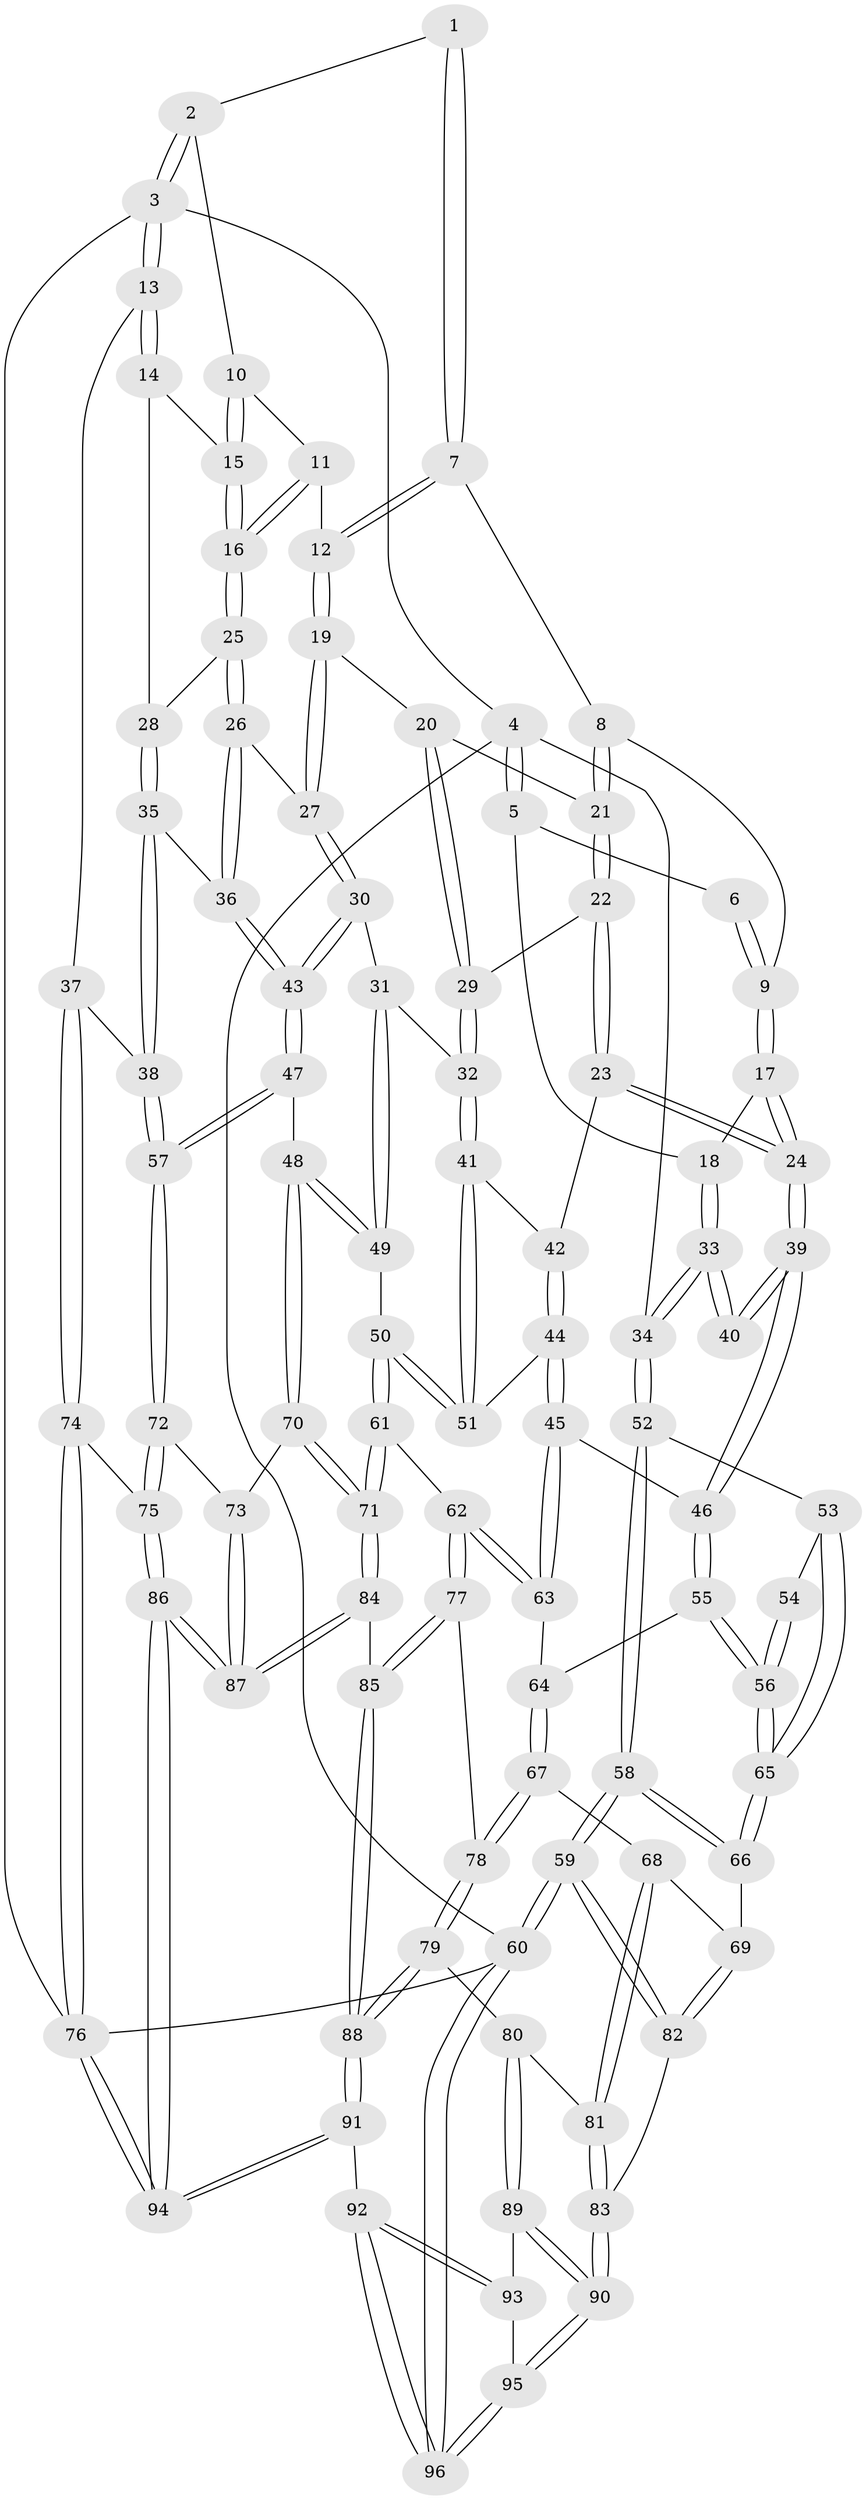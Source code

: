 // Generated by graph-tools (version 1.1) at 2025/38/03/09/25 02:38:34]
// undirected, 96 vertices, 237 edges
graph export_dot {
graph [start="1"]
  node [color=gray90,style=filled];
  1 [pos="+0.5737786917938493+0"];
  2 [pos="+0.890332047655385+0"];
  3 [pos="+1+0"];
  4 [pos="+0+0"];
  5 [pos="+0+0"];
  6 [pos="+0.231420915991902+0"];
  7 [pos="+0.5628764916841709+0"];
  8 [pos="+0.4178991417689247+0.10200622838226847"];
  9 [pos="+0.41298834247840654+0.10331732297918429"];
  10 [pos="+0.8315283916853009+0.02223040210373063"];
  11 [pos="+0.8108534673167557+0.04825665864183344"];
  12 [pos="+0.6327994543118473+0.10445165874717775"];
  13 [pos="+1+0.1251275845851532"];
  14 [pos="+0.9531950293557382+0.14583426447072326"];
  15 [pos="+0.8956138151341081+0.10601971031762385"];
  16 [pos="+0.7904198094302111+0.17933709928868685"];
  17 [pos="+0.32489709572774045+0.14106430488673974"];
  18 [pos="+0.3182784033737876+0.13505944173074044"];
  19 [pos="+0.6354177906536262+0.13080697590084475"];
  20 [pos="+0.5492108633219531+0.17789255311238425"];
  21 [pos="+0.4828850821460751+0.1752977892875821"];
  22 [pos="+0.4525554165773764+0.27870647156213957"];
  23 [pos="+0.40107913409279683+0.2956648698400132"];
  24 [pos="+0.3170404466799259+0.27978606870273537"];
  25 [pos="+0.7899119735499993+0.18068837990170644"];
  26 [pos="+0.706180668605418+0.2319705706706753"];
  27 [pos="+0.7033446905865152+0.23174227408558187"];
  28 [pos="+0.882750829388015+0.20390163810741124"];
  29 [pos="+0.5253596246796797+0.29152260667225505"];
  30 [pos="+0.6427527154894911+0.3099975361406457"];
  31 [pos="+0.632590578957919+0.3202963124535577"];
  32 [pos="+0.5844612504731608+0.3325447061508365"];
  33 [pos="+0.05770829806039342+0.18514690896952862"];
  34 [pos="+0+0.09345970792251469"];
  35 [pos="+0.8984670145232346+0.33786289374428"];
  36 [pos="+0.834447830358331+0.34488740297682774"];
  37 [pos="+1+0.3675021487055216"];
  38 [pos="+1+0.37895345971057076"];
  39 [pos="+0.2896007710282069+0.30457387566328087"];
  40 [pos="+0.27136179347384953+0.30251623318212906"];
  41 [pos="+0.5403743928522349+0.4098618797087296"];
  42 [pos="+0.4249644286896202+0.3415500566525867"];
  43 [pos="+0.7884596987615841+0.4181413320589677"];
  44 [pos="+0.4399980969878845+0.4698915066575103"];
  45 [pos="+0.4149018644115285+0.4875035028304845"];
  46 [pos="+0.2915326185016035+0.42407086844999864"];
  47 [pos="+0.7520514160102298+0.5057956522717276"];
  48 [pos="+0.7253107890550327+0.5073584033829045"];
  49 [pos="+0.7097371307640358+0.5006992153210437"];
  50 [pos="+0.5828696527780025+0.5119335868670131"];
  51 [pos="+0.5305138827677902+0.4509038310625062"];
  52 [pos="+0+0.27025071333381123"];
  53 [pos="+0+0.2839535843134345"];
  54 [pos="+0.13634848310763326+0.3685431017387773"];
  55 [pos="+0.22888033436519276+0.49845282050848616"];
  56 [pos="+0.17323569453468235+0.5194751713935872"];
  57 [pos="+0.8349502572803245+0.561328359347828"];
  58 [pos="+0+0.6502724877445529"];
  59 [pos="+0+0.7308350499548886"];
  60 [pos="+0+1"];
  61 [pos="+0.5341792136432563+0.6324083466926679"];
  62 [pos="+0.419079266549519+0.6487314082658655"];
  63 [pos="+0.40953496382153476+0.61080556796132"];
  64 [pos="+0.2395871096695052+0.5089048319673011"];
  65 [pos="+0.14373732008796966+0.5438002391623609"];
  66 [pos="+0.1408217839080279+0.5540213578228097"];
  67 [pos="+0.31959475380954305+0.6772214307294798"];
  68 [pos="+0.16473148354812664+0.6643208442343754"];
  69 [pos="+0.15644400907767875+0.6606156582051553"];
  70 [pos="+0.6472394753268191+0.6986829778317482"];
  71 [pos="+0.6353609925207698+0.7063456986409837"];
  72 [pos="+0.8703633220984578+0.6416875496801113"];
  73 [pos="+0.8306111416041427+0.6899950078258542"];
  74 [pos="+1+0.6576310124767322"];
  75 [pos="+0.9983790419346356+0.6671327566418515"];
  76 [pos="+1+1"];
  77 [pos="+0.38552770968932254+0.6968644554284082"];
  78 [pos="+0.38404053891406975+0.6978691347109331"];
  79 [pos="+0.34921120635099856+0.7925113015079259"];
  80 [pos="+0.3452798390812174+0.7960111931968472"];
  81 [pos="+0.2356848130202649+0.8009178339104963"];
  82 [pos="+0.04573083532971134+0.7684916036973062"];
  83 [pos="+0.13303538969261938+0.8915933871153455"];
  84 [pos="+0.6277517138995544+0.7940398792451901"];
  85 [pos="+0.5760381333617653+0.8458878330971141"];
  86 [pos="+0.8558810369575709+0.9437566315003586"];
  87 [pos="+0.8141261153163761+0.8696525148773343"];
  88 [pos="+0.5354918441095098+0.961319696604531"];
  89 [pos="+0.3146145425908445+0.8968943479774389"];
  90 [pos="+0.13995189070431213+0.9333632922709065"];
  91 [pos="+0.5358023282204314+1"];
  92 [pos="+0.48408008211052783+1"];
  93 [pos="+0.33177655389900357+0.9308440033011725"];
  94 [pos="+0.9761001203475438+1"];
  95 [pos="+0.11095242517313701+1"];
  96 [pos="+0.030283586836619792+1"];
  1 -- 2;
  1 -- 7;
  1 -- 7;
  2 -- 3;
  2 -- 3;
  2 -- 10;
  3 -- 4;
  3 -- 13;
  3 -- 13;
  3 -- 76;
  4 -- 5;
  4 -- 5;
  4 -- 34;
  4 -- 60;
  5 -- 6;
  5 -- 18;
  6 -- 9;
  6 -- 9;
  7 -- 8;
  7 -- 12;
  7 -- 12;
  8 -- 9;
  8 -- 21;
  8 -- 21;
  9 -- 17;
  9 -- 17;
  10 -- 11;
  10 -- 15;
  10 -- 15;
  11 -- 12;
  11 -- 16;
  11 -- 16;
  12 -- 19;
  12 -- 19;
  13 -- 14;
  13 -- 14;
  13 -- 37;
  14 -- 15;
  14 -- 28;
  15 -- 16;
  15 -- 16;
  16 -- 25;
  16 -- 25;
  17 -- 18;
  17 -- 24;
  17 -- 24;
  18 -- 33;
  18 -- 33;
  19 -- 20;
  19 -- 27;
  19 -- 27;
  20 -- 21;
  20 -- 29;
  20 -- 29;
  21 -- 22;
  21 -- 22;
  22 -- 23;
  22 -- 23;
  22 -- 29;
  23 -- 24;
  23 -- 24;
  23 -- 42;
  24 -- 39;
  24 -- 39;
  25 -- 26;
  25 -- 26;
  25 -- 28;
  26 -- 27;
  26 -- 36;
  26 -- 36;
  27 -- 30;
  27 -- 30;
  28 -- 35;
  28 -- 35;
  29 -- 32;
  29 -- 32;
  30 -- 31;
  30 -- 43;
  30 -- 43;
  31 -- 32;
  31 -- 49;
  31 -- 49;
  32 -- 41;
  32 -- 41;
  33 -- 34;
  33 -- 34;
  33 -- 40;
  33 -- 40;
  34 -- 52;
  34 -- 52;
  35 -- 36;
  35 -- 38;
  35 -- 38;
  36 -- 43;
  36 -- 43;
  37 -- 38;
  37 -- 74;
  37 -- 74;
  38 -- 57;
  38 -- 57;
  39 -- 40;
  39 -- 40;
  39 -- 46;
  39 -- 46;
  41 -- 42;
  41 -- 51;
  41 -- 51;
  42 -- 44;
  42 -- 44;
  43 -- 47;
  43 -- 47;
  44 -- 45;
  44 -- 45;
  44 -- 51;
  45 -- 46;
  45 -- 63;
  45 -- 63;
  46 -- 55;
  46 -- 55;
  47 -- 48;
  47 -- 57;
  47 -- 57;
  48 -- 49;
  48 -- 49;
  48 -- 70;
  48 -- 70;
  49 -- 50;
  50 -- 51;
  50 -- 51;
  50 -- 61;
  50 -- 61;
  52 -- 53;
  52 -- 58;
  52 -- 58;
  53 -- 54;
  53 -- 65;
  53 -- 65;
  54 -- 56;
  54 -- 56;
  55 -- 56;
  55 -- 56;
  55 -- 64;
  56 -- 65;
  56 -- 65;
  57 -- 72;
  57 -- 72;
  58 -- 59;
  58 -- 59;
  58 -- 66;
  58 -- 66;
  59 -- 60;
  59 -- 60;
  59 -- 82;
  59 -- 82;
  60 -- 96;
  60 -- 96;
  60 -- 76;
  61 -- 62;
  61 -- 71;
  61 -- 71;
  62 -- 63;
  62 -- 63;
  62 -- 77;
  62 -- 77;
  63 -- 64;
  64 -- 67;
  64 -- 67;
  65 -- 66;
  65 -- 66;
  66 -- 69;
  67 -- 68;
  67 -- 78;
  67 -- 78;
  68 -- 69;
  68 -- 81;
  68 -- 81;
  69 -- 82;
  69 -- 82;
  70 -- 71;
  70 -- 71;
  70 -- 73;
  71 -- 84;
  71 -- 84;
  72 -- 73;
  72 -- 75;
  72 -- 75;
  73 -- 87;
  73 -- 87;
  74 -- 75;
  74 -- 76;
  74 -- 76;
  75 -- 86;
  75 -- 86;
  76 -- 94;
  76 -- 94;
  77 -- 78;
  77 -- 85;
  77 -- 85;
  78 -- 79;
  78 -- 79;
  79 -- 80;
  79 -- 88;
  79 -- 88;
  80 -- 81;
  80 -- 89;
  80 -- 89;
  81 -- 83;
  81 -- 83;
  82 -- 83;
  83 -- 90;
  83 -- 90;
  84 -- 85;
  84 -- 87;
  84 -- 87;
  85 -- 88;
  85 -- 88;
  86 -- 87;
  86 -- 87;
  86 -- 94;
  86 -- 94;
  88 -- 91;
  88 -- 91;
  89 -- 90;
  89 -- 90;
  89 -- 93;
  90 -- 95;
  90 -- 95;
  91 -- 92;
  91 -- 94;
  91 -- 94;
  92 -- 93;
  92 -- 93;
  92 -- 96;
  92 -- 96;
  93 -- 95;
  95 -- 96;
  95 -- 96;
}
